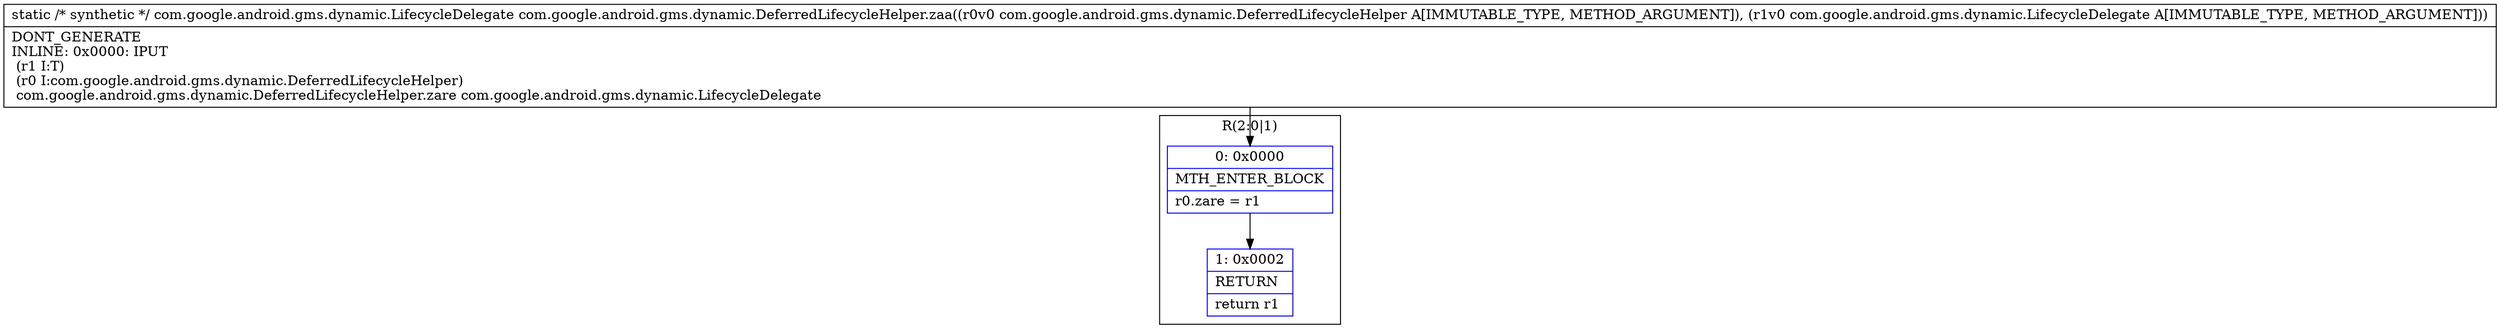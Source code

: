 digraph "CFG forcom.google.android.gms.dynamic.DeferredLifecycleHelper.zaa(Lcom\/google\/android\/gms\/dynamic\/DeferredLifecycleHelper;Lcom\/google\/android\/gms\/dynamic\/LifecycleDelegate;)Lcom\/google\/android\/gms\/dynamic\/LifecycleDelegate;" {
subgraph cluster_Region_850466744 {
label = "R(2:0|1)";
node [shape=record,color=blue];
Node_0 [shape=record,label="{0\:\ 0x0000|MTH_ENTER_BLOCK\l|r0.zare = r1\l}"];
Node_1 [shape=record,label="{1\:\ 0x0002|RETURN\l|return r1\l}"];
}
MethodNode[shape=record,label="{static \/* synthetic *\/ com.google.android.gms.dynamic.LifecycleDelegate com.google.android.gms.dynamic.DeferredLifecycleHelper.zaa((r0v0 com.google.android.gms.dynamic.DeferredLifecycleHelper A[IMMUTABLE_TYPE, METHOD_ARGUMENT]), (r1v0 com.google.android.gms.dynamic.LifecycleDelegate A[IMMUTABLE_TYPE, METHOD_ARGUMENT]))  | DONT_GENERATE\lINLINE: 0x0000: IPUT  \l  (r1 I:T)\l  (r0 I:com.google.android.gms.dynamic.DeferredLifecycleHelper)\l com.google.android.gms.dynamic.DeferredLifecycleHelper.zare com.google.android.gms.dynamic.LifecycleDelegate\l}"];
MethodNode -> Node_0;
Node_0 -> Node_1;
}


